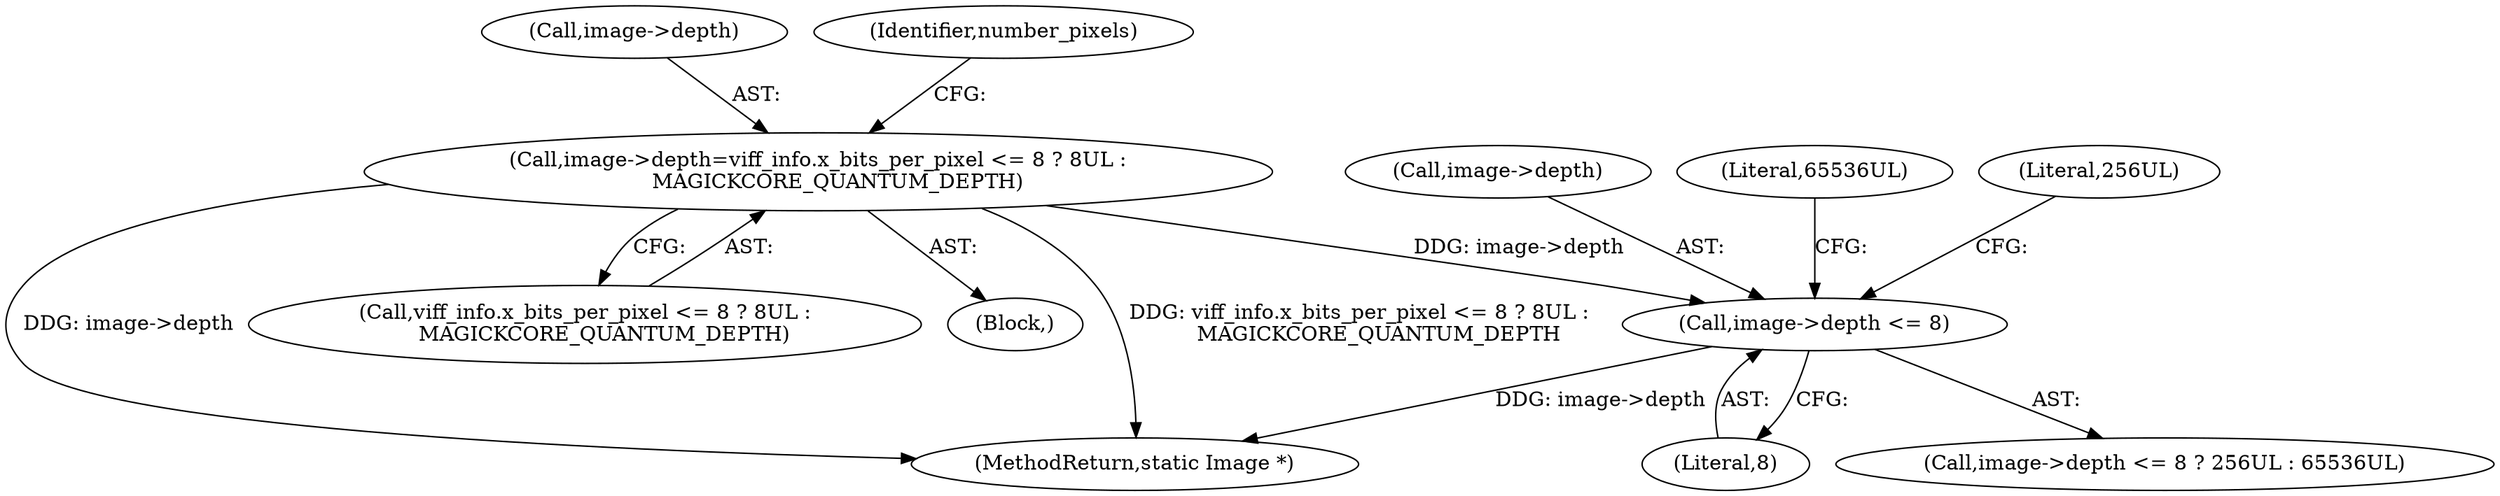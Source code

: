 digraph "0_ImageMagick_0474237508f39c4f783208123431815f1ededb76_1@pointer" {
"1000746" [label="(Call,image->depth <= 8)"];
"1000510" [label="(Call,image->depth=viff_info.x_bits_per_pixel <= 8 ? 8UL :\n      MAGICKCORE_QUANTUM_DEPTH)"];
"1000746" [label="(Call,image->depth <= 8)"];
"1000747" [label="(Call,image->depth)"];
"1000745" [label="(Call,image->depth <= 8 ? 256UL : 65536UL)"];
"1000752" [label="(Literal,65536UL)"];
"1000750" [label="(Literal,8)"];
"1000511" [label="(Call,image->depth)"];
"1000523" [label="(Identifier,number_pixels)"];
"1000510" [label="(Call,image->depth=viff_info.x_bits_per_pixel <= 8 ? 8UL :\n      MAGICKCORE_QUANTUM_DEPTH)"];
"1000215" [label="(Block,)"];
"1000751" [label="(Literal,256UL)"];
"1002358" [label="(MethodReturn,static Image *)"];
"1000514" [label="(Call,viff_info.x_bits_per_pixel <= 8 ? 8UL :\n      MAGICKCORE_QUANTUM_DEPTH)"];
"1000746" -> "1000745"  [label="AST: "];
"1000746" -> "1000750"  [label="CFG: "];
"1000747" -> "1000746"  [label="AST: "];
"1000750" -> "1000746"  [label="AST: "];
"1000751" -> "1000746"  [label="CFG: "];
"1000752" -> "1000746"  [label="CFG: "];
"1000746" -> "1002358"  [label="DDG: image->depth"];
"1000510" -> "1000746"  [label="DDG: image->depth"];
"1000510" -> "1000215"  [label="AST: "];
"1000510" -> "1000514"  [label="CFG: "];
"1000511" -> "1000510"  [label="AST: "];
"1000514" -> "1000510"  [label="AST: "];
"1000523" -> "1000510"  [label="CFG: "];
"1000510" -> "1002358"  [label="DDG: viff_info.x_bits_per_pixel <= 8 ? 8UL :\n      MAGICKCORE_QUANTUM_DEPTH"];
"1000510" -> "1002358"  [label="DDG: image->depth"];
}
